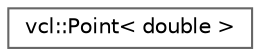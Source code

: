 digraph "Graphical Class Hierarchy"
{
 // LATEX_PDF_SIZE
  bgcolor="transparent";
  edge [fontname=Helvetica,fontsize=10,labelfontname=Helvetica,labelfontsize=10];
  node [fontname=Helvetica,fontsize=10,shape=box,height=0.2,width=0.4];
  rankdir="LR";
  Node0 [label="vcl::Point\< double \>",height=0.2,width=0.4,color="grey40", fillcolor="white", style="filled",URL="$classvcl_1_1Point.html",tooltip=" "];
}
